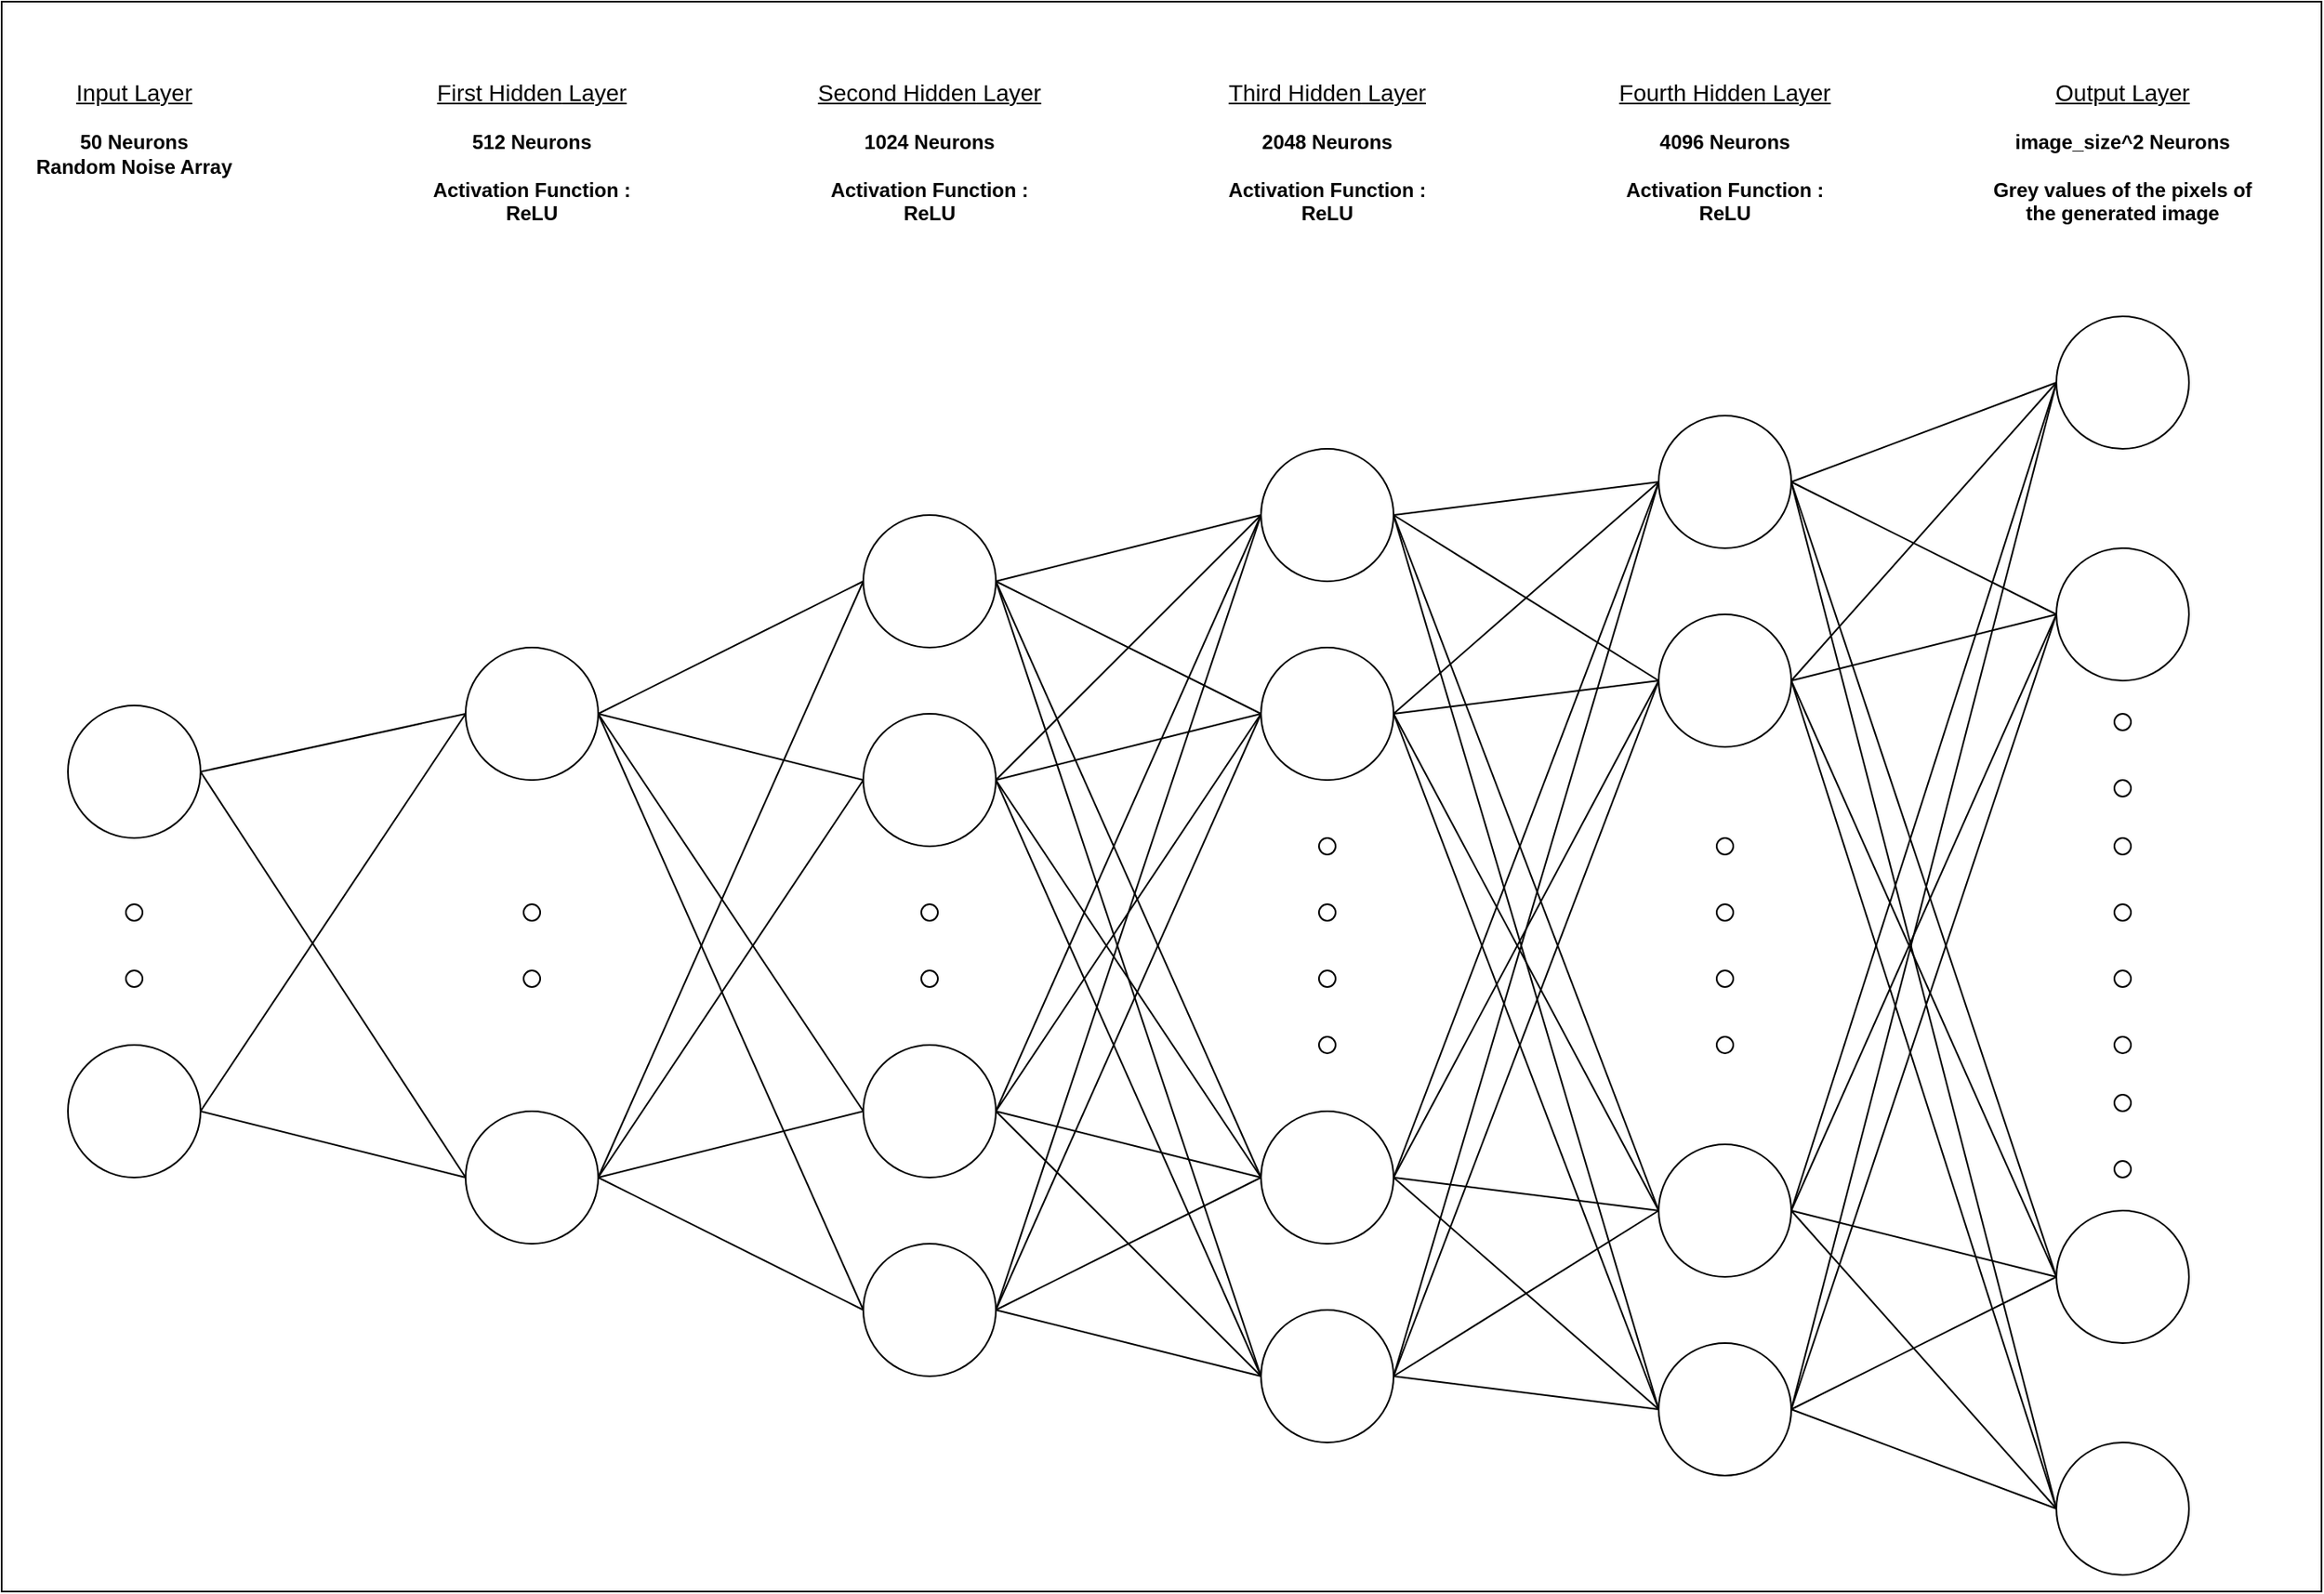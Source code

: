 <mxfile version="14.6.10" type="device"><diagram id="pUVUhheQzviU-c1Dtsf0" name="Page-1"><mxGraphModel dx="2327" dy="1208" grid="1" gridSize="10" guides="1" tooltips="1" connect="1" arrows="1" fold="1" page="1" pageScale="1" pageWidth="827" pageHeight="1169" math="0" shadow="0"><root><mxCell id="0"/><mxCell id="1" parent="0"/><mxCell id="ovfROmui_YRZiwqczC3r-41" value="" style="rounded=0;whiteSpace=wrap;html=1;" parent="1" vertex="1"><mxGeometry x="40" width="1400" height="960" as="geometry"/></mxCell><mxCell id="ovfROmui_YRZiwqczC3r-1" value="" style="ellipse;whiteSpace=wrap;html=1;aspect=fixed;" parent="1" vertex="1"><mxGeometry x="80" y="425" width="80" height="80" as="geometry"/></mxCell><mxCell id="ovfROmui_YRZiwqczC3r-2" value="" style="ellipse;whiteSpace=wrap;html=1;aspect=fixed;" parent="1" vertex="1"><mxGeometry x="80" y="630" width="80" height="80" as="geometry"/></mxCell><mxCell id="ovfROmui_YRZiwqczC3r-3" value="" style="ellipse;whiteSpace=wrap;html=1;aspect=fixed;" parent="1" vertex="1"><mxGeometry x="320" y="390" width="80" height="80" as="geometry"/></mxCell><mxCell id="ovfROmui_YRZiwqczC3r-4" value="" style="ellipse;whiteSpace=wrap;html=1;aspect=fixed;" parent="1" vertex="1"><mxGeometry x="320" y="670" width="80" height="80" as="geometry"/></mxCell><mxCell id="ovfROmui_YRZiwqczC3r-5" value="" style="ellipse;whiteSpace=wrap;html=1;aspect=fixed;" parent="1" vertex="1"><mxGeometry x="560" y="310" width="80" height="80" as="geometry"/></mxCell><mxCell id="ovfROmui_YRZiwqczC3r-6" value="" style="ellipse;whiteSpace=wrap;html=1;aspect=fixed;" parent="1" vertex="1"><mxGeometry x="560" y="750" width="80" height="80" as="geometry"/></mxCell><mxCell id="ovfROmui_YRZiwqczC3r-7" value="" style="ellipse;whiteSpace=wrap;html=1;aspect=fixed;" parent="1" vertex="1"><mxGeometry x="1040" y="370" width="80" height="80" as="geometry"/></mxCell><mxCell id="ovfROmui_YRZiwqczC3r-8" value="" style="ellipse;whiteSpace=wrap;html=1;aspect=fixed;" parent="1" vertex="1"><mxGeometry x="1040" y="690" width="80" height="80" as="geometry"/></mxCell><mxCell id="ovfROmui_YRZiwqczC3r-9" value="" style="ellipse;whiteSpace=wrap;html=1;aspect=fixed;" parent="1" vertex="1"><mxGeometry x="355" y="545" width="10" height="10" as="geometry"/></mxCell><mxCell id="ovfROmui_YRZiwqczC3r-10" value="" style="ellipse;whiteSpace=wrap;html=1;aspect=fixed;" parent="1" vertex="1"><mxGeometry x="355" y="585" width="10" height="10" as="geometry"/></mxCell><mxCell id="ovfROmui_YRZiwqczC3r-12" value="" style="ellipse;whiteSpace=wrap;html=1;aspect=fixed;" parent="1" vertex="1"><mxGeometry x="595" y="545" width="10" height="10" as="geometry"/></mxCell><mxCell id="ovfROmui_YRZiwqczC3r-13" value="" style="ellipse;whiteSpace=wrap;html=1;aspect=fixed;" parent="1" vertex="1"><mxGeometry x="595" y="585" width="10" height="10" as="geometry"/></mxCell><mxCell id="ovfROmui_YRZiwqczC3r-14" value="" style="ellipse;whiteSpace=wrap;html=1;aspect=fixed;" parent="1" vertex="1"><mxGeometry x="560" y="430" width="80" height="80" as="geometry"/></mxCell><mxCell id="ovfROmui_YRZiwqczC3r-15" value="" style="ellipse;whiteSpace=wrap;html=1;aspect=fixed;" parent="1" vertex="1"><mxGeometry x="560" y="630" width="80" height="80" as="geometry"/></mxCell><mxCell id="ovfROmui_YRZiwqczC3r-16" value="" style="endArrow=none;html=1;entryX=0;entryY=0.5;entryDx=0;entryDy=0;exitX=1;exitY=0.5;exitDx=0;exitDy=0;" parent="1" source="ovfROmui_YRZiwqczC3r-1" target="ovfROmui_YRZiwqczC3r-3" edge="1"><mxGeometry width="50" height="50" relative="1" as="geometry"><mxPoint x="200" y="510" as="sourcePoint"/><mxPoint x="250" y="460" as="targetPoint"/></mxGeometry></mxCell><mxCell id="ovfROmui_YRZiwqczC3r-17" value="" style="endArrow=none;html=1;entryX=0;entryY=0.5;entryDx=0;entryDy=0;exitX=1;exitY=0.5;exitDx=0;exitDy=0;" parent="1" source="ovfROmui_YRZiwqczC3r-2" target="ovfROmui_YRZiwqczC3r-3" edge="1"><mxGeometry width="50" height="50" relative="1" as="geometry"><mxPoint x="200" y="670" as="sourcePoint"/><mxPoint x="250" y="620" as="targetPoint"/></mxGeometry></mxCell><mxCell id="ovfROmui_YRZiwqczC3r-18" value="" style="endArrow=none;html=1;entryX=0;entryY=0.5;entryDx=0;entryDy=0;exitX=1;exitY=0.5;exitDx=0;exitDy=0;" parent="1" source="ovfROmui_YRZiwqczC3r-1" target="ovfROmui_YRZiwqczC3r-4" edge="1"><mxGeometry width="50" height="50" relative="1" as="geometry"><mxPoint x="200" y="670" as="sourcePoint"/><mxPoint x="250" y="620" as="targetPoint"/></mxGeometry></mxCell><mxCell id="ovfROmui_YRZiwqczC3r-19" value="" style="endArrow=none;html=1;entryX=0;entryY=0.5;entryDx=0;entryDy=0;exitX=1;exitY=0.5;exitDx=0;exitDy=0;" parent="1" source="ovfROmui_YRZiwqczC3r-2" target="ovfROmui_YRZiwqczC3r-4" edge="1"><mxGeometry width="50" height="50" relative="1" as="geometry"><mxPoint x="160" y="750" as="sourcePoint"/><mxPoint x="210" y="700" as="targetPoint"/></mxGeometry></mxCell><mxCell id="ovfROmui_YRZiwqczC3r-20" value="" style="endArrow=none;html=1;entryX=0;entryY=0.5;entryDx=0;entryDy=0;exitX=1;exitY=0.5;exitDx=0;exitDy=0;" parent="1" source="ovfROmui_YRZiwqczC3r-3" target="ovfROmui_YRZiwqczC3r-5" edge="1"><mxGeometry width="50" height="50" relative="1" as="geometry"><mxPoint x="490" y="460" as="sourcePoint"/><mxPoint x="540" y="410" as="targetPoint"/></mxGeometry></mxCell><mxCell id="ovfROmui_YRZiwqczC3r-21" value="" style="endArrow=none;html=1;entryX=0;entryY=0.5;entryDx=0;entryDy=0;exitX=1;exitY=0.5;exitDx=0;exitDy=0;" parent="1" source="ovfROmui_YRZiwqczC3r-4" target="ovfROmui_YRZiwqczC3r-5" edge="1"><mxGeometry width="50" height="50" relative="1" as="geometry"><mxPoint x="430" y="510" as="sourcePoint"/><mxPoint x="480" y="460" as="targetPoint"/></mxGeometry></mxCell><mxCell id="ovfROmui_YRZiwqczC3r-22" value="" style="endArrow=none;html=1;entryX=0;entryY=0.5;entryDx=0;entryDy=0;exitX=1;exitY=0.5;exitDx=0;exitDy=0;" parent="1" source="ovfROmui_YRZiwqczC3r-3" target="ovfROmui_YRZiwqczC3r-14" edge="1"><mxGeometry width="50" height="50" relative="1" as="geometry"><mxPoint x="410" y="520" as="sourcePoint"/><mxPoint x="460" y="470" as="targetPoint"/></mxGeometry></mxCell><mxCell id="ovfROmui_YRZiwqczC3r-23" value="" style="endArrow=none;html=1;entryX=0;entryY=0.5;entryDx=0;entryDy=0;exitX=1;exitY=0.5;exitDx=0;exitDy=0;" parent="1" source="ovfROmui_YRZiwqczC3r-4" target="ovfROmui_YRZiwqczC3r-14" edge="1"><mxGeometry width="50" height="50" relative="1" as="geometry"><mxPoint x="400" y="800" as="sourcePoint"/><mxPoint x="450" y="750" as="targetPoint"/></mxGeometry></mxCell><mxCell id="ovfROmui_YRZiwqczC3r-24" value="" style="endArrow=none;html=1;entryX=0;entryY=0.5;entryDx=0;entryDy=0;exitX=1;exitY=0.5;exitDx=0;exitDy=0;" parent="1" source="ovfROmui_YRZiwqczC3r-3" target="ovfROmui_YRZiwqczC3r-15" edge="1"><mxGeometry width="50" height="50" relative="1" as="geometry"><mxPoint x="430" y="840" as="sourcePoint"/><mxPoint x="480" y="790" as="targetPoint"/></mxGeometry></mxCell><mxCell id="ovfROmui_YRZiwqczC3r-25" value="" style="endArrow=none;html=1;entryX=0;entryY=0.5;entryDx=0;entryDy=0;exitX=1;exitY=0.5;exitDx=0;exitDy=0;" parent="1" source="ovfROmui_YRZiwqczC3r-3" target="ovfROmui_YRZiwqczC3r-6" edge="1"><mxGeometry width="50" height="50" relative="1" as="geometry"><mxPoint x="480" y="850" as="sourcePoint"/><mxPoint x="530" y="800" as="targetPoint"/></mxGeometry></mxCell><mxCell id="ovfROmui_YRZiwqczC3r-26" value="" style="endArrow=none;html=1;entryX=0;entryY=0.5;entryDx=0;entryDy=0;exitX=1;exitY=0.5;exitDx=0;exitDy=0;" parent="1" source="ovfROmui_YRZiwqczC3r-4" target="ovfROmui_YRZiwqczC3r-15" edge="1"><mxGeometry width="50" height="50" relative="1" as="geometry"><mxPoint x="390" y="890" as="sourcePoint"/><mxPoint x="440" y="840" as="targetPoint"/></mxGeometry></mxCell><mxCell id="ovfROmui_YRZiwqczC3r-27" value="" style="endArrow=none;html=1;entryX=0;entryY=0.5;entryDx=0;entryDy=0;exitX=1;exitY=0.5;exitDx=0;exitDy=0;" parent="1" source="ovfROmui_YRZiwqczC3r-4" target="ovfROmui_YRZiwqczC3r-6" edge="1"><mxGeometry width="50" height="50" relative="1" as="geometry"><mxPoint x="400" y="810" as="sourcePoint"/><mxPoint x="450" y="760" as="targetPoint"/></mxGeometry></mxCell><mxCell id="ovfROmui_YRZiwqczC3r-36" value="&lt;div&gt;&lt;font size=&quot;1&quot;&gt;&lt;u style=&quot;font-size: 14px&quot;&gt;Input Layer&lt;/u&gt;&lt;br&gt;&lt;/font&gt;&lt;/div&gt;&lt;div&gt;&lt;br&gt;&lt;/div&gt;&lt;div&gt;&lt;b&gt;&lt;font style=&quot;font-size: 12px&quot;&gt;50 Neurons&lt;/font&gt;&lt;/b&gt;&lt;/div&gt;&lt;div&gt;&lt;b&gt;&lt;font style=&quot;font-size: 12px&quot;&gt;Random Noise Array&lt;/font&gt;&lt;/b&gt;&lt;br&gt;&lt;font size=&quot;1&quot;&gt;&lt;/font&gt;&lt;/div&gt;" style="text;html=1;strokeColor=none;fillColor=none;align=center;verticalAlign=top;whiteSpace=wrap;rounded=0;" parent="1" vertex="1"><mxGeometry x="40" y="40" width="160" height="160" as="geometry"/></mxCell><mxCell id="ovfROmui_YRZiwqczC3r-37" value="&lt;font style=&quot;font-size: 14px&quot;&gt;&lt;u&gt;First Hidden&lt;/u&gt;&lt;u&gt; Layer&lt;/u&gt;&lt;br&gt;&lt;/font&gt;&lt;div&gt;&lt;br&gt;&lt;/div&gt;&lt;div&gt;&lt;b&gt;&lt;font style=&quot;font-size: 12px&quot;&gt;512 Neurons&lt;/font&gt;&lt;/b&gt;&lt;/div&gt;&lt;div&gt;&lt;b&gt;&lt;font style=&quot;font-size: 12px&quot;&gt;&lt;br&gt;&lt;/font&gt;&lt;/b&gt;&lt;/div&gt;&lt;div&gt;&lt;b&gt;&lt;font style=&quot;font-size: 12px&quot;&gt;Activation Function :&lt;/font&gt;&lt;/b&gt;&lt;/div&gt;&lt;div&gt;&lt;b&gt;&lt;font style=&quot;font-size: 12px&quot;&gt;ReLU&lt;br&gt;&lt;/font&gt;&lt;/b&gt;&lt;/div&gt;" style="text;html=1;strokeColor=none;fillColor=none;align=center;verticalAlign=top;whiteSpace=wrap;rounded=0;" parent="1" vertex="1"><mxGeometry x="280" y="40" width="160" height="160" as="geometry"/></mxCell><mxCell id="ovfROmui_YRZiwqczC3r-38" value="&lt;font style=&quot;font-size: 14px&quot;&gt;&lt;u&gt;Second Hidden&lt;/u&gt;&lt;u&gt; Layer&lt;/u&gt;&lt;br&gt;&lt;/font&gt;&lt;div&gt;&lt;br&gt;&lt;/div&gt;&lt;div&gt;&lt;b&gt;&lt;font style=&quot;font-size: 12px&quot;&gt;1024 Neurons&lt;/font&gt;&lt;/b&gt;&lt;/div&gt;&lt;div&gt;&lt;b&gt;&lt;font style=&quot;font-size: 12px&quot;&gt;&lt;br&gt;&lt;/font&gt;&lt;/b&gt;&lt;/div&gt;&lt;div&gt;&lt;b&gt;&lt;font style=&quot;font-size: 12px&quot;&gt;Activation Function :&lt;/font&gt;&lt;/b&gt;&lt;/div&gt;&lt;div&gt;&lt;b&gt;&lt;font style=&quot;font-size: 12px&quot;&gt;ReLU&lt;br&gt;&lt;/font&gt;&lt;/b&gt;&lt;/div&gt;" style="text;html=1;strokeColor=none;fillColor=none;align=center;verticalAlign=top;whiteSpace=wrap;rounded=0;" parent="1" vertex="1"><mxGeometry x="520" y="40" width="160" height="160" as="geometry"/></mxCell><mxCell id="ovfROmui_YRZiwqczC3r-39" value="&lt;font style=&quot;font-size: 14px&quot;&gt;&lt;u&gt;Output&lt;/u&gt;&lt;/font&gt;&lt;font style=&quot;font-size: 14px&quot;&gt;&lt;u&gt;&lt;font style=&quot;font-size: 14px&quot;&gt; &lt;/font&gt;Layer&lt;/u&gt;&lt;br&gt;&lt;/font&gt;&lt;div&gt;&lt;br&gt;&lt;/div&gt;&lt;div&gt;&lt;b&gt;&lt;font style=&quot;font-size: 12px&quot;&gt;image_size^2 Neurons&lt;br&gt;&lt;/font&gt;&lt;/b&gt;&lt;/div&gt;&lt;div&gt;&lt;b&gt;&lt;font style=&quot;font-size: 12px&quot;&gt;&lt;br&gt;&lt;/font&gt;&lt;/b&gt;&lt;/div&gt;&lt;div&gt;&lt;b&gt;Grey values of the pixels of the generated image&lt;/b&gt;&lt;br&gt;&lt;/div&gt;" style="text;html=1;strokeColor=none;fillColor=none;align=center;verticalAlign=top;whiteSpace=wrap;rounded=0;" parent="1" vertex="1"><mxGeometry x="1240" y="40" width="160" height="160" as="geometry"/></mxCell><mxCell id="lZHQZdIhMcRR-WH7MLYv-1" value="" style="ellipse;whiteSpace=wrap;html=1;aspect=fixed;" parent="1" vertex="1"><mxGeometry x="800" y="270" width="80" height="80" as="geometry"/></mxCell><mxCell id="lZHQZdIhMcRR-WH7MLYv-2" value="" style="ellipse;whiteSpace=wrap;html=1;aspect=fixed;" parent="1" vertex="1"><mxGeometry x="800" y="790" width="80" height="80" as="geometry"/></mxCell><mxCell id="lZHQZdIhMcRR-WH7MLYv-3" value="" style="ellipse;whiteSpace=wrap;html=1;aspect=fixed;" parent="1" vertex="1"><mxGeometry x="835" y="505" width="10" height="10" as="geometry"/></mxCell><mxCell id="lZHQZdIhMcRR-WH7MLYv-4" value="" style="ellipse;whiteSpace=wrap;html=1;aspect=fixed;" parent="1" vertex="1"><mxGeometry x="835" y="625" width="10" height="10" as="geometry"/></mxCell><mxCell id="lZHQZdIhMcRR-WH7MLYv-5" value="" style="ellipse;whiteSpace=wrap;html=1;aspect=fixed;" parent="1" vertex="1"><mxGeometry x="800" y="390" width="80" height="80" as="geometry"/></mxCell><mxCell id="lZHQZdIhMcRR-WH7MLYv-6" value="" style="ellipse;whiteSpace=wrap;html=1;aspect=fixed;" parent="1" vertex="1"><mxGeometry x="800" y="670" width="80" height="80" as="geometry"/></mxCell><mxCell id="lZHQZdIhMcRR-WH7MLYv-7" value="" style="ellipse;whiteSpace=wrap;html=1;aspect=fixed;" parent="1" vertex="1"><mxGeometry x="835" y="545" width="10" height="10" as="geometry"/></mxCell><mxCell id="lZHQZdIhMcRR-WH7MLYv-8" value="" style="ellipse;whiteSpace=wrap;html=1;aspect=fixed;" parent="1" vertex="1"><mxGeometry x="835" y="585" width="10" height="10" as="geometry"/></mxCell><mxCell id="lZHQZdIhMcRR-WH7MLYv-9" value="&lt;font style=&quot;font-size: 14px&quot;&gt;&lt;u&gt;Third Hidden&lt;/u&gt;&lt;u&gt; Layer&lt;/u&gt;&lt;br&gt;&lt;/font&gt;&lt;div&gt;&lt;br&gt;&lt;/div&gt;&lt;div&gt;&lt;b&gt;&lt;font style=&quot;font-size: 12px&quot;&gt;2048 Neurons&lt;/font&gt;&lt;/b&gt;&lt;/div&gt;&lt;div&gt;&lt;b&gt;&lt;font style=&quot;font-size: 12px&quot;&gt;&lt;br&gt;&lt;/font&gt;&lt;/b&gt;&lt;/div&gt;&lt;div&gt;&lt;b&gt;&lt;font style=&quot;font-size: 12px&quot;&gt;Activation Function :&lt;/font&gt;&lt;/b&gt;&lt;/div&gt;&lt;div&gt;&lt;b&gt;&lt;font style=&quot;font-size: 12px&quot;&gt;ReLU&lt;br&gt;&lt;/font&gt;&lt;/b&gt;&lt;/div&gt;" style="text;html=1;strokeColor=none;fillColor=none;align=center;verticalAlign=top;whiteSpace=wrap;rounded=0;" parent="1" vertex="1"><mxGeometry x="760" y="40" width="160" height="160" as="geometry"/></mxCell><mxCell id="lZHQZdIhMcRR-WH7MLYv-10" value="" style="endArrow=none;html=1;entryX=0;entryY=0.5;entryDx=0;entryDy=0;exitX=1;exitY=0.5;exitDx=0;exitDy=0;" parent="1" source="ovfROmui_YRZiwqczC3r-6" target="lZHQZdIhMcRR-WH7MLYv-2" edge="1"><mxGeometry width="50" height="50" relative="1" as="geometry"><mxPoint x="670" y="880" as="sourcePoint"/><mxPoint x="720" y="830" as="targetPoint"/></mxGeometry></mxCell><mxCell id="lZHQZdIhMcRR-WH7MLYv-11" value="" style="endArrow=none;html=1;entryX=0;entryY=0.5;entryDx=0;entryDy=0;exitX=1;exitY=0.5;exitDx=0;exitDy=0;" parent="1" edge="1"><mxGeometry width="50" height="50" relative="1" as="geometry"><mxPoint x="640" y="670" as="sourcePoint"/><mxPoint x="800.0" y="710" as="targetPoint"/></mxGeometry></mxCell><mxCell id="lZHQZdIhMcRR-WH7MLYv-12" value="" style="endArrow=none;html=1;entryX=0;entryY=0.5;entryDx=0;entryDy=0;exitX=1;exitY=0.5;exitDx=0;exitDy=0;" parent="1" target="lZHQZdIhMcRR-WH7MLYv-5" edge="1"><mxGeometry width="50" height="50" relative="1" as="geometry"><mxPoint x="640" y="470" as="sourcePoint"/><mxPoint x="800.0" y="510" as="targetPoint"/></mxGeometry></mxCell><mxCell id="lZHQZdIhMcRR-WH7MLYv-13" value="" style="endArrow=none;html=1;entryX=0;entryY=0.5;entryDx=0;entryDy=0;exitX=1;exitY=0.5;exitDx=0;exitDy=0;" parent="1" edge="1"><mxGeometry width="50" height="50" relative="1" as="geometry"><mxPoint x="640" y="350" as="sourcePoint"/><mxPoint x="800.0" y="310" as="targetPoint"/></mxGeometry></mxCell><mxCell id="lZHQZdIhMcRR-WH7MLYv-14" value="" style="endArrow=none;html=1;entryX=0;entryY=0.5;entryDx=0;entryDy=0;exitX=1;exitY=0.5;exitDx=0;exitDy=0;" parent="1" source="ovfROmui_YRZiwqczC3r-5" target="lZHQZdIhMcRR-WH7MLYv-5" edge="1"><mxGeometry width="50" height="50" relative="1" as="geometry"><mxPoint x="650" y="360" as="sourcePoint"/><mxPoint x="810.0" y="320" as="targetPoint"/></mxGeometry></mxCell><mxCell id="lZHQZdIhMcRR-WH7MLYv-15" value="" style="endArrow=none;html=1;entryX=0;entryY=0.5;entryDx=0;entryDy=0;exitX=1;exitY=0.5;exitDx=0;exitDy=0;" parent="1" source="ovfROmui_YRZiwqczC3r-15" edge="1"><mxGeometry width="50" height="50" relative="1" as="geometry"><mxPoint x="640" y="750" as="sourcePoint"/><mxPoint x="800.0" y="830" as="targetPoint"/></mxGeometry></mxCell><mxCell id="lZHQZdIhMcRR-WH7MLYv-16" value="" style="endArrow=none;html=1;entryX=0;entryY=0.5;entryDx=0;entryDy=0;exitX=1;exitY=0.5;exitDx=0;exitDy=0;" parent="1" target="lZHQZdIhMcRR-WH7MLYv-6" edge="1"><mxGeometry width="50" height="50" relative="1" as="geometry"><mxPoint x="640" y="790" as="sourcePoint"/><mxPoint x="800.0" y="950" as="targetPoint"/></mxGeometry></mxCell><mxCell id="lZHQZdIhMcRR-WH7MLYv-17" value="" style="endArrow=none;html=1;entryX=0.25;entryY=1;entryDx=0;entryDy=0;exitX=1;exitY=0.5;exitDx=0;exitDy=0;" parent="1" edge="1"><mxGeometry width="50" height="50" relative="1" as="geometry"><mxPoint x="640" y="470" as="sourcePoint"/><mxPoint x="800" y="310" as="targetPoint"/></mxGeometry></mxCell><mxCell id="lZHQZdIhMcRR-WH7MLYv-18" value="" style="endArrow=none;html=1;entryX=0;entryY=0.5;entryDx=0;entryDy=0;exitX=1;exitY=0.5;exitDx=0;exitDy=0;" parent="1" target="lZHQZdIhMcRR-WH7MLYv-5" edge="1"><mxGeometry width="50" height="50" relative="1" as="geometry"><mxPoint x="640" y="670" as="sourcePoint"/><mxPoint x="800" y="510" as="targetPoint"/></mxGeometry></mxCell><mxCell id="lZHQZdIhMcRR-WH7MLYv-19" value="" style="endArrow=none;html=1;entryX=0;entryY=0.5;entryDx=0;entryDy=0;exitX=1;exitY=0.5;exitDx=0;exitDy=0;" parent="1" source="ovfROmui_YRZiwqczC3r-6" target="lZHQZdIhMcRR-WH7MLYv-5" edge="1"><mxGeometry width="50" height="50" relative="1" as="geometry"><mxPoint x="650" y="680" as="sourcePoint"/><mxPoint x="810.0" y="440" as="targetPoint"/></mxGeometry></mxCell><mxCell id="lZHQZdIhMcRR-WH7MLYv-20" value="" style="endArrow=none;html=1;entryX=0;entryY=0.5;entryDx=0;entryDy=0;exitX=1;exitY=0.5;exitDx=0;exitDy=0;" parent="1" source="ovfROmui_YRZiwqczC3r-6" target="lZHQZdIhMcRR-WH7MLYv-1" edge="1"><mxGeometry width="50" height="50" relative="1" as="geometry"><mxPoint x="650" y="800" as="sourcePoint"/><mxPoint x="810.0" y="440" as="targetPoint"/></mxGeometry></mxCell><mxCell id="lZHQZdIhMcRR-WH7MLYv-21" value="" style="endArrow=none;html=1;exitX=1;exitY=0.5;exitDx=0;exitDy=0;" parent="1" source="ovfROmui_YRZiwqczC3r-15" edge="1"><mxGeometry width="50" height="50" relative="1" as="geometry"><mxPoint x="650" y="800" as="sourcePoint"/><mxPoint x="800" y="310" as="targetPoint"/></mxGeometry></mxCell><mxCell id="lZHQZdIhMcRR-WH7MLYv-22" value="" style="endArrow=none;html=1;entryX=0;entryY=0.5;entryDx=0;entryDy=0;exitX=1;exitY=0.5;exitDx=0;exitDy=0;" parent="1" source="ovfROmui_YRZiwqczC3r-14" target="lZHQZdIhMcRR-WH7MLYv-6" edge="1"><mxGeometry width="50" height="50" relative="1" as="geometry"><mxPoint x="650" y="480" as="sourcePoint"/><mxPoint x="810.0" y="440" as="targetPoint"/></mxGeometry></mxCell><mxCell id="lZHQZdIhMcRR-WH7MLYv-23" value="" style="endArrow=none;html=1;entryX=0;entryY=0.5;entryDx=0;entryDy=0;exitX=1;exitY=0.5;exitDx=0;exitDy=0;" parent="1" source="ovfROmui_YRZiwqczC3r-14" target="lZHQZdIhMcRR-WH7MLYv-2" edge="1"><mxGeometry width="50" height="50" relative="1" as="geometry"><mxPoint x="650" y="480" as="sourcePoint"/><mxPoint x="810.0" y="720" as="targetPoint"/></mxGeometry></mxCell><mxCell id="lZHQZdIhMcRR-WH7MLYv-24" value="" style="endArrow=none;html=1;entryX=0;entryY=0.5;entryDx=0;entryDy=0;exitX=1;exitY=0.5;exitDx=0;exitDy=0;" parent="1" source="ovfROmui_YRZiwqczC3r-5" target="lZHQZdIhMcRR-WH7MLYv-2" edge="1"><mxGeometry width="50" height="50" relative="1" as="geometry"><mxPoint x="650" y="480" as="sourcePoint"/><mxPoint x="810.0" y="840" as="targetPoint"/></mxGeometry></mxCell><mxCell id="lZHQZdIhMcRR-WH7MLYv-25" value="" style="endArrow=none;html=1;entryX=0;entryY=0.5;entryDx=0;entryDy=0;exitX=1;exitY=0.5;exitDx=0;exitDy=0;" parent="1" source="ovfROmui_YRZiwqczC3r-5" target="lZHQZdIhMcRR-WH7MLYv-6" edge="1"><mxGeometry width="50" height="50" relative="1" as="geometry"><mxPoint x="650" y="360" as="sourcePoint"/><mxPoint x="810.0" y="840" as="targetPoint"/></mxGeometry></mxCell><mxCell id="lZHQZdIhMcRR-WH7MLYv-26" value="" style="ellipse;whiteSpace=wrap;html=1;aspect=fixed;" parent="1" vertex="1"><mxGeometry x="1040" y="250" width="80" height="80" as="geometry"/></mxCell><mxCell id="lZHQZdIhMcRR-WH7MLYv-27" value="" style="ellipse;whiteSpace=wrap;html=1;aspect=fixed;" parent="1" vertex="1"><mxGeometry x="1040" y="810" width="80" height="80" as="geometry"/></mxCell><mxCell id="lZHQZdIhMcRR-WH7MLYv-28" value="" style="ellipse;whiteSpace=wrap;html=1;aspect=fixed;" parent="1" vertex="1"><mxGeometry x="1075" y="505" width="10" height="10" as="geometry"/></mxCell><mxCell id="lZHQZdIhMcRR-WH7MLYv-29" value="" style="ellipse;whiteSpace=wrap;html=1;aspect=fixed;" parent="1" vertex="1"><mxGeometry x="1075" y="625" width="10" height="10" as="geometry"/></mxCell><mxCell id="lZHQZdIhMcRR-WH7MLYv-30" value="" style="ellipse;whiteSpace=wrap;html=1;aspect=fixed;" parent="1" vertex="1"><mxGeometry x="1075" y="545" width="10" height="10" as="geometry"/></mxCell><mxCell id="lZHQZdIhMcRR-WH7MLYv-31" value="" style="ellipse;whiteSpace=wrap;html=1;aspect=fixed;" parent="1" vertex="1"><mxGeometry x="1075" y="585" width="10" height="10" as="geometry"/></mxCell><mxCell id="lZHQZdIhMcRR-WH7MLYv-32" value="" style="endArrow=none;html=1;entryX=0;entryY=0.5;entryDx=0;entryDy=0;exitX=1;exitY=0.5;exitDx=0;exitDy=0;" parent="1" target="lZHQZdIhMcRR-WH7MLYv-27" edge="1"><mxGeometry width="50" height="50" relative="1" as="geometry"><mxPoint x="880" y="830" as="sourcePoint"/><mxPoint x="1040.0" y="870" as="targetPoint"/></mxGeometry></mxCell><mxCell id="lZHQZdIhMcRR-WH7MLYv-33" value="" style="endArrow=none;html=1;entryX=0;entryY=0.5;entryDx=0;entryDy=0;exitX=1;exitY=0.5;exitDx=0;exitDy=0;" parent="1" source="lZHQZdIhMcRR-WH7MLYv-6" target="ovfROmui_YRZiwqczC3r-8" edge="1"><mxGeometry width="50" height="50" relative="1" as="geometry"><mxPoint x="880" y="650" as="sourcePoint"/><mxPoint x="1040.0" y="690" as="targetPoint"/></mxGeometry></mxCell><mxCell id="lZHQZdIhMcRR-WH7MLYv-34" value="" style="endArrow=none;html=1;entryX=0;entryY=0.5;entryDx=0;entryDy=0;exitX=1;exitY=0.5;exitDx=0;exitDy=0;" parent="1" source="lZHQZdIhMcRR-WH7MLYv-5" edge="1"><mxGeometry width="50" height="50" relative="1" as="geometry"><mxPoint x="880" y="450" as="sourcePoint"/><mxPoint x="1040.0" y="410" as="targetPoint"/></mxGeometry></mxCell><mxCell id="lZHQZdIhMcRR-WH7MLYv-35" value="" style="endArrow=none;html=1;entryX=0;entryY=0.5;entryDx=0;entryDy=0;exitX=1;exitY=0.5;exitDx=0;exitDy=0;" parent="1" source="lZHQZdIhMcRR-WH7MLYv-1" edge="1"><mxGeometry width="50" height="50" relative="1" as="geometry"><mxPoint x="880" y="330" as="sourcePoint"/><mxPoint x="1040.0" y="290" as="targetPoint"/></mxGeometry></mxCell><mxCell id="lZHQZdIhMcRR-WH7MLYv-36" value="" style="endArrow=none;html=1;entryX=0;entryY=0.5;entryDx=0;entryDy=0;exitX=0.75;exitY=1;exitDx=0;exitDy=0;" parent="1" edge="1"><mxGeometry width="50" height="50" relative="1" as="geometry"><mxPoint x="880" y="310" as="sourcePoint"/><mxPoint x="1040.0" y="410" as="targetPoint"/></mxGeometry></mxCell><mxCell id="lZHQZdIhMcRR-WH7MLYv-37" value="" style="endArrow=none;html=1;entryX=0;entryY=0.5;entryDx=0;entryDy=0;exitX=1;exitY=0.5;exitDx=0;exitDy=0;" parent="1" source="lZHQZdIhMcRR-WH7MLYv-6" target="lZHQZdIhMcRR-WH7MLYv-27" edge="1"><mxGeometry width="50" height="50" relative="1" as="geometry"><mxPoint x="880" y="650" as="sourcePoint"/><mxPoint x="1040.0" y="810" as="targetPoint"/></mxGeometry></mxCell><mxCell id="lZHQZdIhMcRR-WH7MLYv-38" value="" style="endArrow=none;html=1;entryX=0;entryY=0.5;entryDx=0;entryDy=0;exitX=1;exitY=0.5;exitDx=0;exitDy=0;" parent="1" target="ovfROmui_YRZiwqczC3r-8" edge="1"><mxGeometry width="50" height="50" relative="1" as="geometry"><mxPoint x="880" y="830" as="sourcePoint"/><mxPoint x="1040.0" y="750" as="targetPoint"/></mxGeometry></mxCell><mxCell id="lZHQZdIhMcRR-WH7MLYv-39" value="" style="endArrow=none;html=1;entryX=0.25;entryY=1;entryDx=0;entryDy=0;exitX=1;exitY=0.5;exitDx=0;exitDy=0;" parent="1" source="lZHQZdIhMcRR-WH7MLYv-5" edge="1"><mxGeometry width="50" height="50" relative="1" as="geometry"><mxPoint x="880" y="450" as="sourcePoint"/><mxPoint x="1040" y="290" as="targetPoint"/></mxGeometry></mxCell><mxCell id="lZHQZdIhMcRR-WH7MLYv-40" value="" style="endArrow=none;html=1;entryX=0;entryY=0.5;entryDx=0;entryDy=0;exitX=1;exitY=0.5;exitDx=0;exitDy=0;" parent="1" source="lZHQZdIhMcRR-WH7MLYv-6" edge="1"><mxGeometry width="50" height="50" relative="1" as="geometry"><mxPoint x="880" y="650" as="sourcePoint"/><mxPoint x="1040.0" y="410" as="targetPoint"/></mxGeometry></mxCell><mxCell id="lZHQZdIhMcRR-WH7MLYv-41" value="" style="endArrow=none;html=1;entryX=0;entryY=0.5;entryDx=0;entryDy=0;exitX=1;exitY=0.5;exitDx=0;exitDy=0;" parent="1" source="lZHQZdIhMcRR-WH7MLYv-2" edge="1"><mxGeometry width="50" height="50" relative="1" as="geometry"><mxPoint x="880" y="770" as="sourcePoint"/><mxPoint x="1040.0" y="410" as="targetPoint"/></mxGeometry></mxCell><mxCell id="lZHQZdIhMcRR-WH7MLYv-42" value="" style="endArrow=none;html=1;entryX=0;entryY=0.5;entryDx=0;entryDy=0;exitX=1;exitY=0.5;exitDx=0;exitDy=0;" parent="1" source="lZHQZdIhMcRR-WH7MLYv-2" edge="1"><mxGeometry width="50" height="50" relative="1" as="geometry"><mxPoint x="880" y="770" as="sourcePoint"/><mxPoint x="1040.0" y="290" as="targetPoint"/></mxGeometry></mxCell><mxCell id="lZHQZdIhMcRR-WH7MLYv-43" value="" style="endArrow=none;html=1;exitX=1;exitY=0.5;exitDx=0;exitDy=0;" parent="1" source="lZHQZdIhMcRR-WH7MLYv-6" edge="1"><mxGeometry width="50" height="50" relative="1" as="geometry"><mxPoint x="880" y="650" as="sourcePoint"/><mxPoint x="1040" y="290" as="targetPoint"/></mxGeometry></mxCell><mxCell id="lZHQZdIhMcRR-WH7MLYv-44" value="" style="endArrow=none;html=1;entryX=0;entryY=0.5;entryDx=0;entryDy=0;exitX=1;exitY=0.5;exitDx=0;exitDy=0;" parent="1" source="lZHQZdIhMcRR-WH7MLYv-5" target="ovfROmui_YRZiwqczC3r-8" edge="1"><mxGeometry width="50" height="50" relative="1" as="geometry"><mxPoint x="880" y="450" as="sourcePoint"/><mxPoint x="1040.0" y="690" as="targetPoint"/></mxGeometry></mxCell><mxCell id="lZHQZdIhMcRR-WH7MLYv-45" value="" style="endArrow=none;html=1;entryX=0;entryY=0.5;entryDx=0;entryDy=0;exitX=1;exitY=0.5;exitDx=0;exitDy=0;" parent="1" source="lZHQZdIhMcRR-WH7MLYv-5" target="lZHQZdIhMcRR-WH7MLYv-27" edge="1"><mxGeometry width="50" height="50" relative="1" as="geometry"><mxPoint x="890" y="433" as="sourcePoint"/><mxPoint x="1040.0" y="810" as="targetPoint"/></mxGeometry></mxCell><mxCell id="lZHQZdIhMcRR-WH7MLYv-46" value="" style="endArrow=none;html=1;entryX=0;entryY=0.5;entryDx=0;entryDy=0;exitX=1;exitY=0.5;exitDx=0;exitDy=0;" parent="1" source="lZHQZdIhMcRR-WH7MLYv-1" target="lZHQZdIhMcRR-WH7MLYv-27" edge="1"><mxGeometry width="50" height="50" relative="1" as="geometry"><mxPoint x="880" y="330" as="sourcePoint"/><mxPoint x="1040.0" y="810" as="targetPoint"/></mxGeometry></mxCell><mxCell id="lZHQZdIhMcRR-WH7MLYv-47" value="" style="endArrow=none;html=1;entryX=0;entryY=0.5;entryDx=0;entryDy=0;exitX=0.75;exitY=1;exitDx=0;exitDy=0;" parent="1" target="ovfROmui_YRZiwqczC3r-8" edge="1"><mxGeometry width="50" height="50" relative="1" as="geometry"><mxPoint x="880" y="310" as="sourcePoint"/><mxPoint x="1040.0" y="690" as="targetPoint"/></mxGeometry></mxCell><mxCell id="CLMVgTEgI7wPk_prmHTa-1" value="" style="ellipse;whiteSpace=wrap;html=1;aspect=fixed;" vertex="1" parent="1"><mxGeometry x="115" y="585" width="10" height="10" as="geometry"/></mxCell><mxCell id="CLMVgTEgI7wPk_prmHTa-3" value="" style="ellipse;whiteSpace=wrap;html=1;aspect=fixed;" vertex="1" parent="1"><mxGeometry x="115" y="545" width="10" height="10" as="geometry"/></mxCell><mxCell id="CLMVgTEgI7wPk_prmHTa-4" value="" style="ellipse;whiteSpace=wrap;html=1;aspect=fixed;" vertex="1" parent="1"><mxGeometry x="1280" y="330" width="80" height="80" as="geometry"/></mxCell><mxCell id="CLMVgTEgI7wPk_prmHTa-5" value="" style="ellipse;whiteSpace=wrap;html=1;aspect=fixed;" vertex="1" parent="1"><mxGeometry x="1280" y="730" width="80" height="80" as="geometry"/></mxCell><mxCell id="CLMVgTEgI7wPk_prmHTa-6" value="" style="ellipse;whiteSpace=wrap;html=1;aspect=fixed;" vertex="1" parent="1"><mxGeometry x="1280" y="190" width="80" height="80" as="geometry"/></mxCell><mxCell id="CLMVgTEgI7wPk_prmHTa-7" value="" style="ellipse;whiteSpace=wrap;html=1;aspect=fixed;" vertex="1" parent="1"><mxGeometry x="1280" y="870" width="80" height="80" as="geometry"/></mxCell><mxCell id="CLMVgTEgI7wPk_prmHTa-8" value="" style="ellipse;whiteSpace=wrap;html=1;aspect=fixed;" vertex="1" parent="1"><mxGeometry x="1315" y="505" width="10" height="10" as="geometry"/></mxCell><mxCell id="CLMVgTEgI7wPk_prmHTa-9" value="" style="ellipse;whiteSpace=wrap;html=1;aspect=fixed;" vertex="1" parent="1"><mxGeometry x="1315" y="625" width="10" height="10" as="geometry"/></mxCell><mxCell id="CLMVgTEgI7wPk_prmHTa-10" value="" style="ellipse;whiteSpace=wrap;html=1;aspect=fixed;" vertex="1" parent="1"><mxGeometry x="1315" y="545" width="10" height="10" as="geometry"/></mxCell><mxCell id="CLMVgTEgI7wPk_prmHTa-11" value="" style="ellipse;whiteSpace=wrap;html=1;aspect=fixed;" vertex="1" parent="1"><mxGeometry x="1315" y="585" width="10" height="10" as="geometry"/></mxCell><mxCell id="CLMVgTEgI7wPk_prmHTa-12" value="" style="ellipse;whiteSpace=wrap;html=1;aspect=fixed;" vertex="1" parent="1"><mxGeometry x="1315" y="700" width="10" height="10" as="geometry"/></mxCell><mxCell id="CLMVgTEgI7wPk_prmHTa-13" value="" style="ellipse;whiteSpace=wrap;html=1;aspect=fixed;" vertex="1" parent="1"><mxGeometry x="1315" y="660" width="10" height="10" as="geometry"/></mxCell><mxCell id="CLMVgTEgI7wPk_prmHTa-14" value="" style="ellipse;whiteSpace=wrap;html=1;aspect=fixed;" vertex="1" parent="1"><mxGeometry x="1315" y="470" width="10" height="10" as="geometry"/></mxCell><mxCell id="CLMVgTEgI7wPk_prmHTa-15" value="" style="ellipse;whiteSpace=wrap;html=1;aspect=fixed;" vertex="1" parent="1"><mxGeometry x="1315" y="430" width="10" height="10" as="geometry"/></mxCell><mxCell id="CLMVgTEgI7wPk_prmHTa-16" value="&lt;font style=&quot;font-size: 14px&quot;&gt;&lt;u&gt;Fourth Hidden&lt;/u&gt;&lt;u&gt; Layer&lt;/u&gt;&lt;br&gt;&lt;/font&gt;&lt;div&gt;&lt;br&gt;&lt;/div&gt;&lt;div&gt;&lt;b&gt;&lt;font style=&quot;font-size: 12px&quot;&gt;4096 Neurons&lt;/font&gt;&lt;/b&gt;&lt;/div&gt;&lt;div&gt;&lt;b&gt;&lt;font style=&quot;font-size: 12px&quot;&gt;&lt;br&gt;&lt;/font&gt;&lt;/b&gt;&lt;/div&gt;&lt;div&gt;&lt;b&gt;&lt;font style=&quot;font-size: 12px&quot;&gt;Activation Function :&lt;/font&gt;&lt;/b&gt;&lt;/div&gt;&lt;div&gt;&lt;b&gt;&lt;font style=&quot;font-size: 12px&quot;&gt;ReLU&lt;br&gt;&lt;/font&gt;&lt;/b&gt;&lt;/div&gt;" style="text;html=1;strokeColor=none;fillColor=none;align=center;verticalAlign=top;whiteSpace=wrap;rounded=0;" vertex="1" parent="1"><mxGeometry x="1000" y="40" width="160" height="160" as="geometry"/></mxCell><mxCell id="CLMVgTEgI7wPk_prmHTa-17" value="" style="endArrow=none;html=1;entryX=0;entryY=0.5;entryDx=0;entryDy=0;exitX=1;exitY=0.5;exitDx=0;exitDy=0;" edge="1" parent="1" source="lZHQZdIhMcRR-WH7MLYv-26" target="CLMVgTEgI7wPk_prmHTa-6"><mxGeometry width="50" height="50" relative="1" as="geometry"><mxPoint x="1130.0" y="310" as="sourcePoint"/><mxPoint x="1290.0" y="290" as="targetPoint"/></mxGeometry></mxCell><mxCell id="CLMVgTEgI7wPk_prmHTa-18" value="" style="endArrow=none;html=1;entryX=0;entryY=0.5;entryDx=0;entryDy=0;exitX=1;exitY=0.5;exitDx=0;exitDy=0;" edge="1" parent="1" source="ovfROmui_YRZiwqczC3r-7" target="CLMVgTEgI7wPk_prmHTa-4"><mxGeometry width="50" height="50" relative="1" as="geometry"><mxPoint x="1120.0" y="460" as="sourcePoint"/><mxPoint x="1280" y="400" as="targetPoint"/></mxGeometry></mxCell><mxCell id="CLMVgTEgI7wPk_prmHTa-19" value="" style="endArrow=none;html=1;entryX=0;entryY=0.5;entryDx=0;entryDy=0;exitX=1;exitY=0.5;exitDx=0;exitDy=0;" edge="1" parent="1" source="ovfROmui_YRZiwqczC3r-8" target="CLMVgTEgI7wPk_prmHTa-5"><mxGeometry width="50" height="50" relative="1" as="geometry"><mxPoint x="1130.0" y="870" as="sourcePoint"/><mxPoint x="1290" y="830" as="targetPoint"/></mxGeometry></mxCell><mxCell id="CLMVgTEgI7wPk_prmHTa-20" value="" style="endArrow=none;html=1;exitX=1;exitY=0.5;exitDx=0;exitDy=0;entryX=0;entryY=0.5;entryDx=0;entryDy=0;" edge="1" parent="1" source="lZHQZdIhMcRR-WH7MLYv-27" target="CLMVgTEgI7wPk_prmHTa-7"><mxGeometry width="50" height="50" relative="1" as="geometry"><mxPoint x="1100.0" y="900" as="sourcePoint"/><mxPoint x="1260" y="940" as="targetPoint"/></mxGeometry></mxCell><mxCell id="CLMVgTEgI7wPk_prmHTa-21" value="" style="endArrow=none;html=1;exitX=1;exitY=0.5;exitDx=0;exitDy=0;entryX=0;entryY=0.5;entryDx=0;entryDy=0;" edge="1" parent="1" source="ovfROmui_YRZiwqczC3r-8" target="CLMVgTEgI7wPk_prmHTa-7"><mxGeometry width="50" height="50" relative="1" as="geometry"><mxPoint x="1130.0" y="780" as="sourcePoint"/><mxPoint x="1290" y="840" as="targetPoint"/></mxGeometry></mxCell><mxCell id="CLMVgTEgI7wPk_prmHTa-22" value="" style="endArrow=none;html=1;exitX=1;exitY=0.5;exitDx=0;exitDy=0;entryX=0;entryY=0.5;entryDx=0;entryDy=0;" edge="1" parent="1" source="ovfROmui_YRZiwqczC3r-7" target="CLMVgTEgI7wPk_prmHTa-7"><mxGeometry width="50" height="50" relative="1" as="geometry"><mxPoint x="1140.0" y="690" as="sourcePoint"/><mxPoint x="1300" y="870" as="targetPoint"/></mxGeometry></mxCell><mxCell id="CLMVgTEgI7wPk_prmHTa-23" value="" style="endArrow=none;html=1;exitX=1;exitY=0.5;exitDx=0;exitDy=0;entryX=0;entryY=0.5;entryDx=0;entryDy=0;" edge="1" parent="1" source="lZHQZdIhMcRR-WH7MLYv-26" target="CLMVgTEgI7wPk_prmHTa-7"><mxGeometry width="50" height="50" relative="1" as="geometry"><mxPoint x="1140.0" y="350" as="sourcePoint"/><mxPoint x="1300" y="850" as="targetPoint"/></mxGeometry></mxCell><mxCell id="CLMVgTEgI7wPk_prmHTa-24" value="" style="endArrow=none;html=1;exitX=1;exitY=0.5;exitDx=0;exitDy=0;entryX=0;entryY=0.5;entryDx=0;entryDy=0;" edge="1" parent="1" source="lZHQZdIhMcRR-WH7MLYv-27" target="CLMVgTEgI7wPk_prmHTa-5"><mxGeometry width="50" height="50" relative="1" as="geometry"><mxPoint x="1120.0" y="675" as="sourcePoint"/><mxPoint x="1280" y="735" as="targetPoint"/></mxGeometry></mxCell><mxCell id="CLMVgTEgI7wPk_prmHTa-25" value="" style="endArrow=none;html=1;exitX=1;exitY=0.5;exitDx=0;exitDy=0;entryX=0;entryY=0.5;entryDx=0;entryDy=0;" edge="1" parent="1" source="lZHQZdIhMcRR-WH7MLYv-27" target="CLMVgTEgI7wPk_prmHTa-4"><mxGeometry width="50" height="50" relative="1" as="geometry"><mxPoint x="1110.0" y="800" as="sourcePoint"/><mxPoint x="1270" y="720" as="targetPoint"/></mxGeometry></mxCell><mxCell id="CLMVgTEgI7wPk_prmHTa-26" value="" style="endArrow=none;html=1;exitX=1;exitY=0.5;exitDx=0;exitDy=0;entryX=0;entryY=0.5;entryDx=0;entryDy=0;" edge="1" parent="1" source="lZHQZdIhMcRR-WH7MLYv-27" target="CLMVgTEgI7wPk_prmHTa-6"><mxGeometry width="50" height="50" relative="1" as="geometry"><mxPoint x="1130.0" y="860" as="sourcePoint"/><mxPoint x="1290" y="380" as="targetPoint"/></mxGeometry></mxCell><mxCell id="CLMVgTEgI7wPk_prmHTa-27" value="" style="endArrow=none;html=1;entryX=0;entryY=0.5;entryDx=0;entryDy=0;exitX=1;exitY=0.5;exitDx=0;exitDy=0;" edge="1" parent="1" source="ovfROmui_YRZiwqczC3r-7" target="CLMVgTEgI7wPk_prmHTa-5"><mxGeometry width="50" height="50" relative="1" as="geometry"><mxPoint x="1110.0" y="680" as="sourcePoint"/><mxPoint x="1270" y="720" as="targetPoint"/></mxGeometry></mxCell><mxCell id="CLMVgTEgI7wPk_prmHTa-28" value="" style="endArrow=none;html=1;entryX=0;entryY=0.5;entryDx=0;entryDy=0;exitX=1;exitY=0.5;exitDx=0;exitDy=0;" edge="1" parent="1" source="lZHQZdIhMcRR-WH7MLYv-26" target="CLMVgTEgI7wPk_prmHTa-5"><mxGeometry width="50" height="50" relative="1" as="geometry"><mxPoint x="1130.0" y="420" as="sourcePoint"/><mxPoint x="1290" y="780" as="targetPoint"/></mxGeometry></mxCell><mxCell id="CLMVgTEgI7wPk_prmHTa-29" value="" style="endArrow=none;html=1;exitX=1;exitY=0.5;exitDx=0;exitDy=0;entryX=0;entryY=0.5;entryDx=0;entryDy=0;" edge="1" parent="1" source="ovfROmui_YRZiwqczC3r-8" target="CLMVgTEgI7wPk_prmHTa-4"><mxGeometry width="50" height="50" relative="1" as="geometry"><mxPoint x="1130.0" y="860" as="sourcePoint"/><mxPoint x="1290" y="240" as="targetPoint"/></mxGeometry></mxCell><mxCell id="CLMVgTEgI7wPk_prmHTa-30" value="" style="endArrow=none;html=1;exitX=1;exitY=0.5;exitDx=0;exitDy=0;entryX=0;entryY=0.5;entryDx=0;entryDy=0;" edge="1" parent="1" source="ovfROmui_YRZiwqczC3r-8" target="CLMVgTEgI7wPk_prmHTa-6"><mxGeometry width="50" height="50" relative="1" as="geometry"><mxPoint x="1130.0" y="740" as="sourcePoint"/><mxPoint x="1290" y="380" as="targetPoint"/></mxGeometry></mxCell><mxCell id="CLMVgTEgI7wPk_prmHTa-31" value="" style="endArrow=none;html=1;entryX=0;entryY=0.5;entryDx=0;entryDy=0;exitX=1;exitY=0.5;exitDx=0;exitDy=0;" edge="1" parent="1" source="lZHQZdIhMcRR-WH7MLYv-26" target="CLMVgTEgI7wPk_prmHTa-4"><mxGeometry width="50" height="50" relative="1" as="geometry"><mxPoint x="1130.0" y="300" as="sourcePoint"/><mxPoint x="1290" y="240" as="targetPoint"/></mxGeometry></mxCell><mxCell id="CLMVgTEgI7wPk_prmHTa-32" value="" style="endArrow=none;html=1;entryX=0;entryY=0.5;entryDx=0;entryDy=0;exitX=1;exitY=0.5;exitDx=0;exitDy=0;" edge="1" parent="1" source="ovfROmui_YRZiwqczC3r-7" target="CLMVgTEgI7wPk_prmHTa-6"><mxGeometry width="50" height="50" relative="1" as="geometry"><mxPoint x="1130.0" y="420" as="sourcePoint"/><mxPoint x="1290" y="380" as="targetPoint"/></mxGeometry></mxCell></root></mxGraphModel></diagram></mxfile>